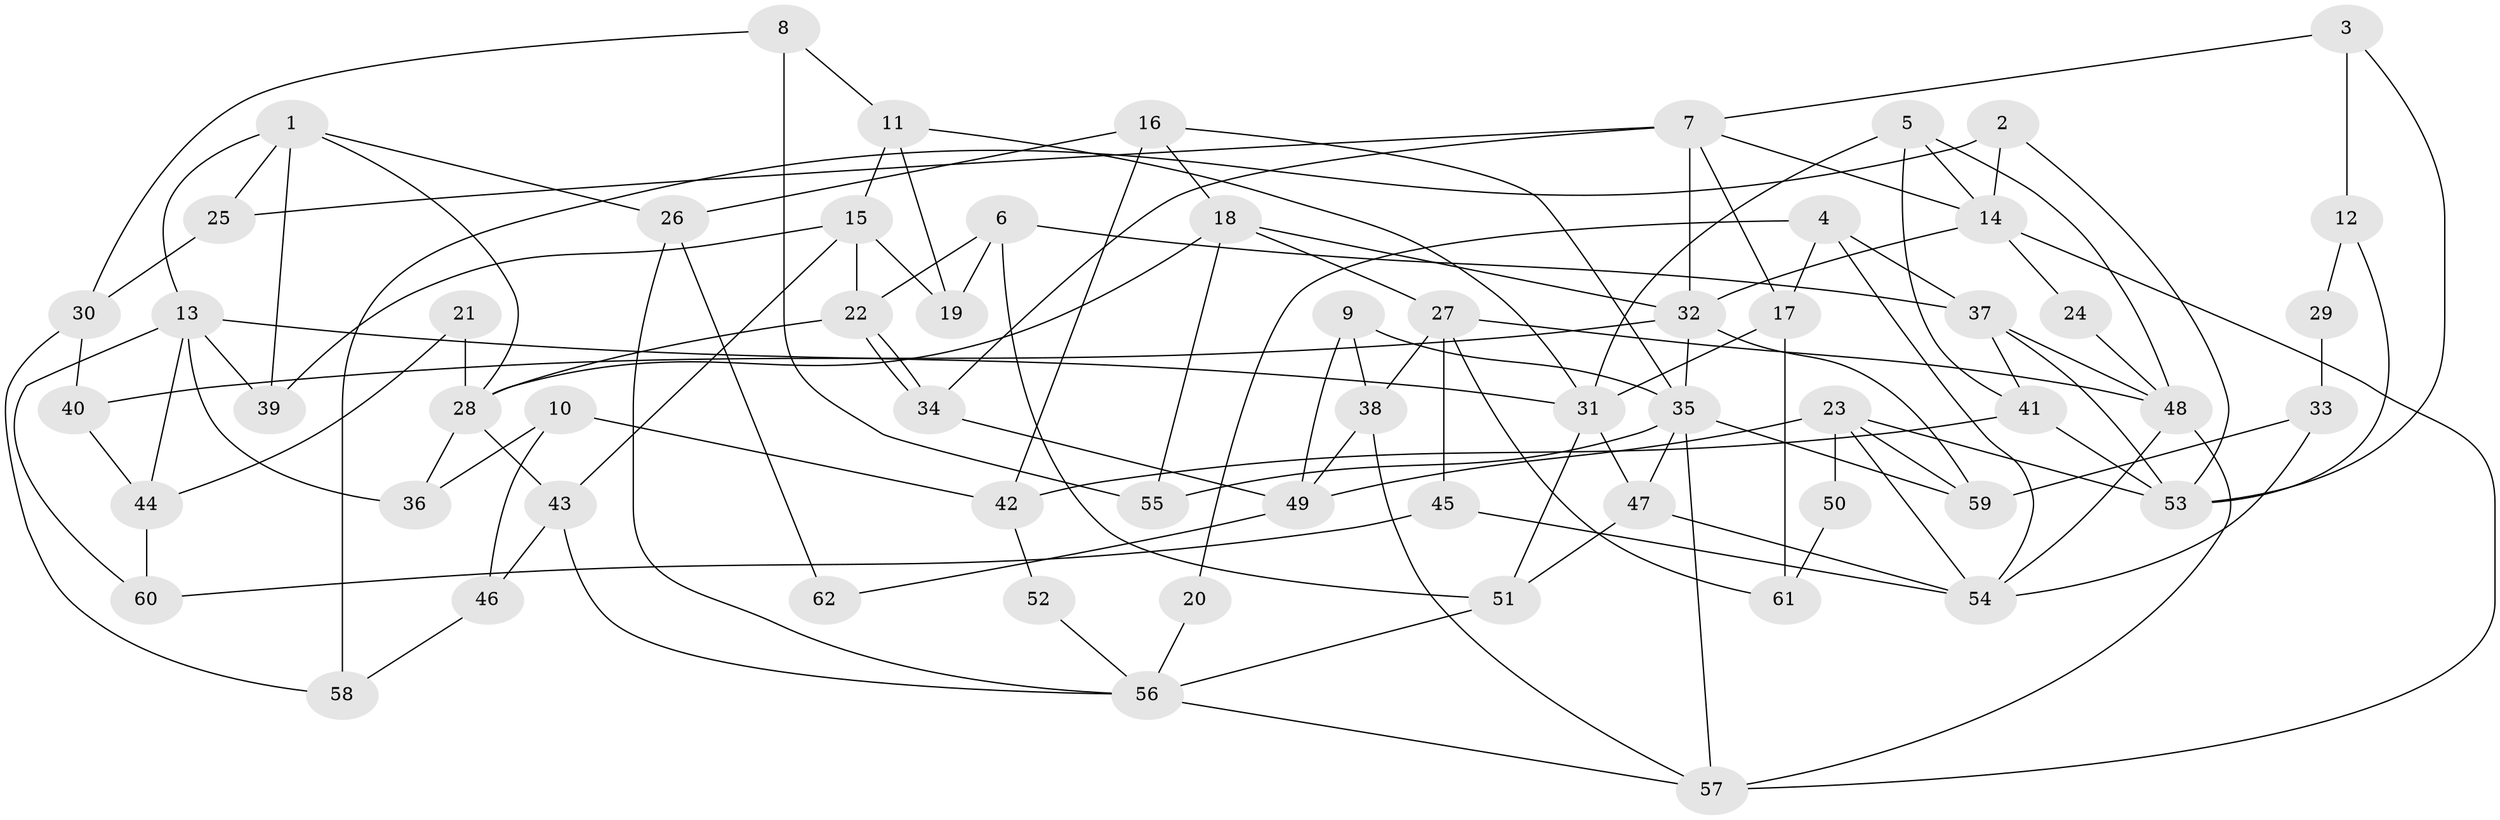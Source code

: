 // Generated by graph-tools (version 1.1) at 2025/26/03/09/25 03:26:21]
// undirected, 62 vertices, 124 edges
graph export_dot {
graph [start="1"]
  node [color=gray90,style=filled];
  1;
  2;
  3;
  4;
  5;
  6;
  7;
  8;
  9;
  10;
  11;
  12;
  13;
  14;
  15;
  16;
  17;
  18;
  19;
  20;
  21;
  22;
  23;
  24;
  25;
  26;
  27;
  28;
  29;
  30;
  31;
  32;
  33;
  34;
  35;
  36;
  37;
  38;
  39;
  40;
  41;
  42;
  43;
  44;
  45;
  46;
  47;
  48;
  49;
  50;
  51;
  52;
  53;
  54;
  55;
  56;
  57;
  58;
  59;
  60;
  61;
  62;
  1 -- 39;
  1 -- 26;
  1 -- 13;
  1 -- 25;
  1 -- 28;
  2 -- 14;
  2 -- 53;
  2 -- 58;
  3 -- 7;
  3 -- 53;
  3 -- 12;
  4 -- 54;
  4 -- 17;
  4 -- 20;
  4 -- 37;
  5 -- 14;
  5 -- 41;
  5 -- 31;
  5 -- 48;
  6 -- 22;
  6 -- 51;
  6 -- 19;
  6 -- 37;
  7 -- 25;
  7 -- 32;
  7 -- 14;
  7 -- 17;
  7 -- 34;
  8 -- 11;
  8 -- 55;
  8 -- 30;
  9 -- 35;
  9 -- 49;
  9 -- 38;
  10 -- 42;
  10 -- 36;
  10 -- 46;
  11 -- 31;
  11 -- 19;
  11 -- 15;
  12 -- 53;
  12 -- 29;
  13 -- 31;
  13 -- 36;
  13 -- 39;
  13 -- 44;
  13 -- 60;
  14 -- 57;
  14 -- 24;
  14 -- 32;
  15 -- 43;
  15 -- 19;
  15 -- 22;
  15 -- 39;
  16 -- 35;
  16 -- 18;
  16 -- 26;
  16 -- 42;
  17 -- 31;
  17 -- 61;
  18 -- 27;
  18 -- 28;
  18 -- 32;
  18 -- 55;
  20 -- 56;
  21 -- 44;
  21 -- 28;
  22 -- 34;
  22 -- 34;
  22 -- 28;
  23 -- 54;
  23 -- 59;
  23 -- 49;
  23 -- 50;
  23 -- 53;
  24 -- 48;
  25 -- 30;
  26 -- 56;
  26 -- 62;
  27 -- 38;
  27 -- 48;
  27 -- 45;
  27 -- 61;
  28 -- 36;
  28 -- 43;
  29 -- 33;
  30 -- 40;
  30 -- 58;
  31 -- 51;
  31 -- 47;
  32 -- 35;
  32 -- 40;
  32 -- 59;
  33 -- 59;
  33 -- 54;
  34 -- 49;
  35 -- 57;
  35 -- 47;
  35 -- 55;
  35 -- 59;
  37 -- 41;
  37 -- 48;
  37 -- 53;
  38 -- 49;
  38 -- 57;
  40 -- 44;
  41 -- 53;
  41 -- 42;
  42 -- 52;
  43 -- 46;
  43 -- 56;
  44 -- 60;
  45 -- 54;
  45 -- 60;
  46 -- 58;
  47 -- 51;
  47 -- 54;
  48 -- 54;
  48 -- 57;
  49 -- 62;
  50 -- 61;
  51 -- 56;
  52 -- 56;
  56 -- 57;
}
